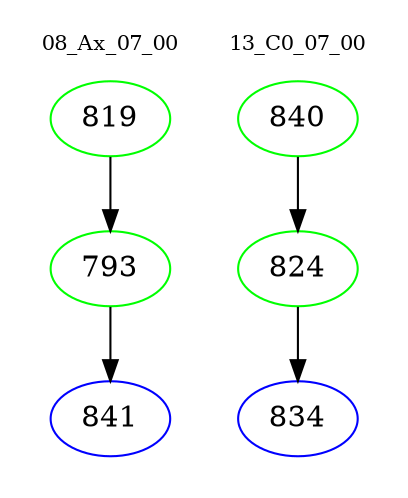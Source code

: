 digraph{
subgraph cluster_0 {
color = white
label = "08_Ax_07_00";
fontsize=10;
T0_819 [label="819", color="green"]
T0_819 -> T0_793 [color="black"]
T0_793 [label="793", color="green"]
T0_793 -> T0_841 [color="black"]
T0_841 [label="841", color="blue"]
}
subgraph cluster_1 {
color = white
label = "13_C0_07_00";
fontsize=10;
T1_840 [label="840", color="green"]
T1_840 -> T1_824 [color="black"]
T1_824 [label="824", color="green"]
T1_824 -> T1_834 [color="black"]
T1_834 [label="834", color="blue"]
}
}
